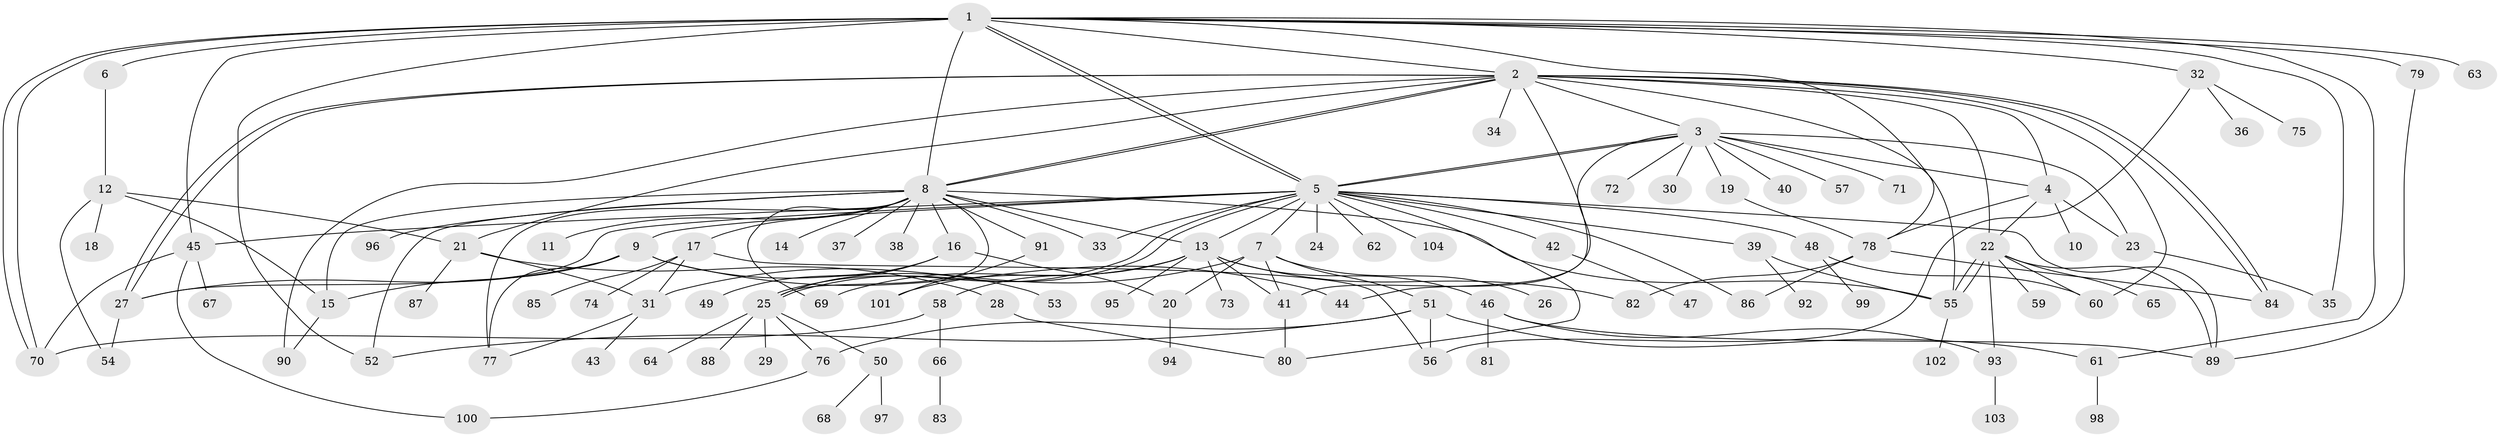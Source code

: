 // coarse degree distribution, {14: 0.02564102564102564, 11: 0.01282051282051282, 5: 0.05128205128205128, 21: 0.01282051282051282, 7: 0.01282051282051282, 18: 0.01282051282051282, 8: 0.02564102564102564, 1: 0.4358974358974359, 9: 0.01282051282051282, 3: 0.1282051282051282, 2: 0.16666666666666666, 4: 0.05128205128205128, 10: 0.02564102564102564, 6: 0.02564102564102564}
// Generated by graph-tools (version 1.1) at 2025/41/03/06/25 10:41:46]
// undirected, 104 vertices, 164 edges
graph export_dot {
graph [start="1"]
  node [color=gray90,style=filled];
  1;
  2;
  3;
  4;
  5;
  6;
  7;
  8;
  9;
  10;
  11;
  12;
  13;
  14;
  15;
  16;
  17;
  18;
  19;
  20;
  21;
  22;
  23;
  24;
  25;
  26;
  27;
  28;
  29;
  30;
  31;
  32;
  33;
  34;
  35;
  36;
  37;
  38;
  39;
  40;
  41;
  42;
  43;
  44;
  45;
  46;
  47;
  48;
  49;
  50;
  51;
  52;
  53;
  54;
  55;
  56;
  57;
  58;
  59;
  60;
  61;
  62;
  63;
  64;
  65;
  66;
  67;
  68;
  69;
  70;
  71;
  72;
  73;
  74;
  75;
  76;
  77;
  78;
  79;
  80;
  81;
  82;
  83;
  84;
  85;
  86;
  87;
  88;
  89;
  90;
  91;
  92;
  93;
  94;
  95;
  96;
  97;
  98;
  99;
  100;
  101;
  102;
  103;
  104;
  1 -- 2;
  1 -- 5;
  1 -- 5;
  1 -- 6;
  1 -- 8;
  1 -- 32;
  1 -- 35;
  1 -- 45;
  1 -- 52;
  1 -- 61;
  1 -- 63;
  1 -- 70;
  1 -- 70;
  1 -- 78;
  1 -- 79;
  2 -- 3;
  2 -- 4;
  2 -- 8;
  2 -- 8;
  2 -- 21;
  2 -- 22;
  2 -- 27;
  2 -- 27;
  2 -- 34;
  2 -- 44;
  2 -- 55;
  2 -- 60;
  2 -- 84;
  2 -- 84;
  2 -- 90;
  3 -- 4;
  3 -- 5;
  3 -- 5;
  3 -- 19;
  3 -- 23;
  3 -- 30;
  3 -- 40;
  3 -- 41;
  3 -- 57;
  3 -- 71;
  3 -- 72;
  4 -- 10;
  4 -- 22;
  4 -- 23;
  4 -- 78;
  5 -- 7;
  5 -- 9;
  5 -- 13;
  5 -- 24;
  5 -- 25;
  5 -- 25;
  5 -- 27;
  5 -- 33;
  5 -- 39;
  5 -- 42;
  5 -- 45;
  5 -- 48;
  5 -- 62;
  5 -- 80;
  5 -- 86;
  5 -- 89;
  5 -- 104;
  6 -- 12;
  7 -- 20;
  7 -- 26;
  7 -- 31;
  7 -- 41;
  7 -- 51;
  8 -- 11;
  8 -- 13;
  8 -- 14;
  8 -- 15;
  8 -- 16;
  8 -- 17;
  8 -- 25;
  8 -- 33;
  8 -- 37;
  8 -- 38;
  8 -- 52;
  8 -- 55;
  8 -- 69;
  8 -- 77;
  8 -- 91;
  8 -- 96;
  9 -- 15;
  9 -- 27;
  9 -- 44;
  9 -- 53;
  9 -- 77;
  12 -- 15;
  12 -- 18;
  12 -- 21;
  12 -- 54;
  13 -- 41;
  13 -- 46;
  13 -- 58;
  13 -- 69;
  13 -- 73;
  13 -- 82;
  13 -- 95;
  13 -- 101;
  15 -- 90;
  16 -- 20;
  16 -- 25;
  16 -- 49;
  17 -- 31;
  17 -- 56;
  17 -- 74;
  17 -- 85;
  19 -- 78;
  20 -- 94;
  21 -- 28;
  21 -- 31;
  21 -- 87;
  22 -- 55;
  22 -- 55;
  22 -- 59;
  22 -- 60;
  22 -- 65;
  22 -- 89;
  22 -- 93;
  23 -- 35;
  25 -- 29;
  25 -- 50;
  25 -- 64;
  25 -- 76;
  25 -- 88;
  27 -- 54;
  28 -- 80;
  31 -- 43;
  31 -- 77;
  32 -- 36;
  32 -- 56;
  32 -- 75;
  39 -- 55;
  39 -- 92;
  41 -- 80;
  42 -- 47;
  45 -- 67;
  45 -- 70;
  45 -- 100;
  46 -- 81;
  46 -- 89;
  46 -- 93;
  48 -- 60;
  48 -- 99;
  50 -- 68;
  50 -- 97;
  51 -- 52;
  51 -- 56;
  51 -- 61;
  51 -- 76;
  55 -- 102;
  58 -- 66;
  58 -- 70;
  61 -- 98;
  66 -- 83;
  76 -- 100;
  78 -- 82;
  78 -- 84;
  78 -- 86;
  79 -- 89;
  91 -- 101;
  93 -- 103;
}
